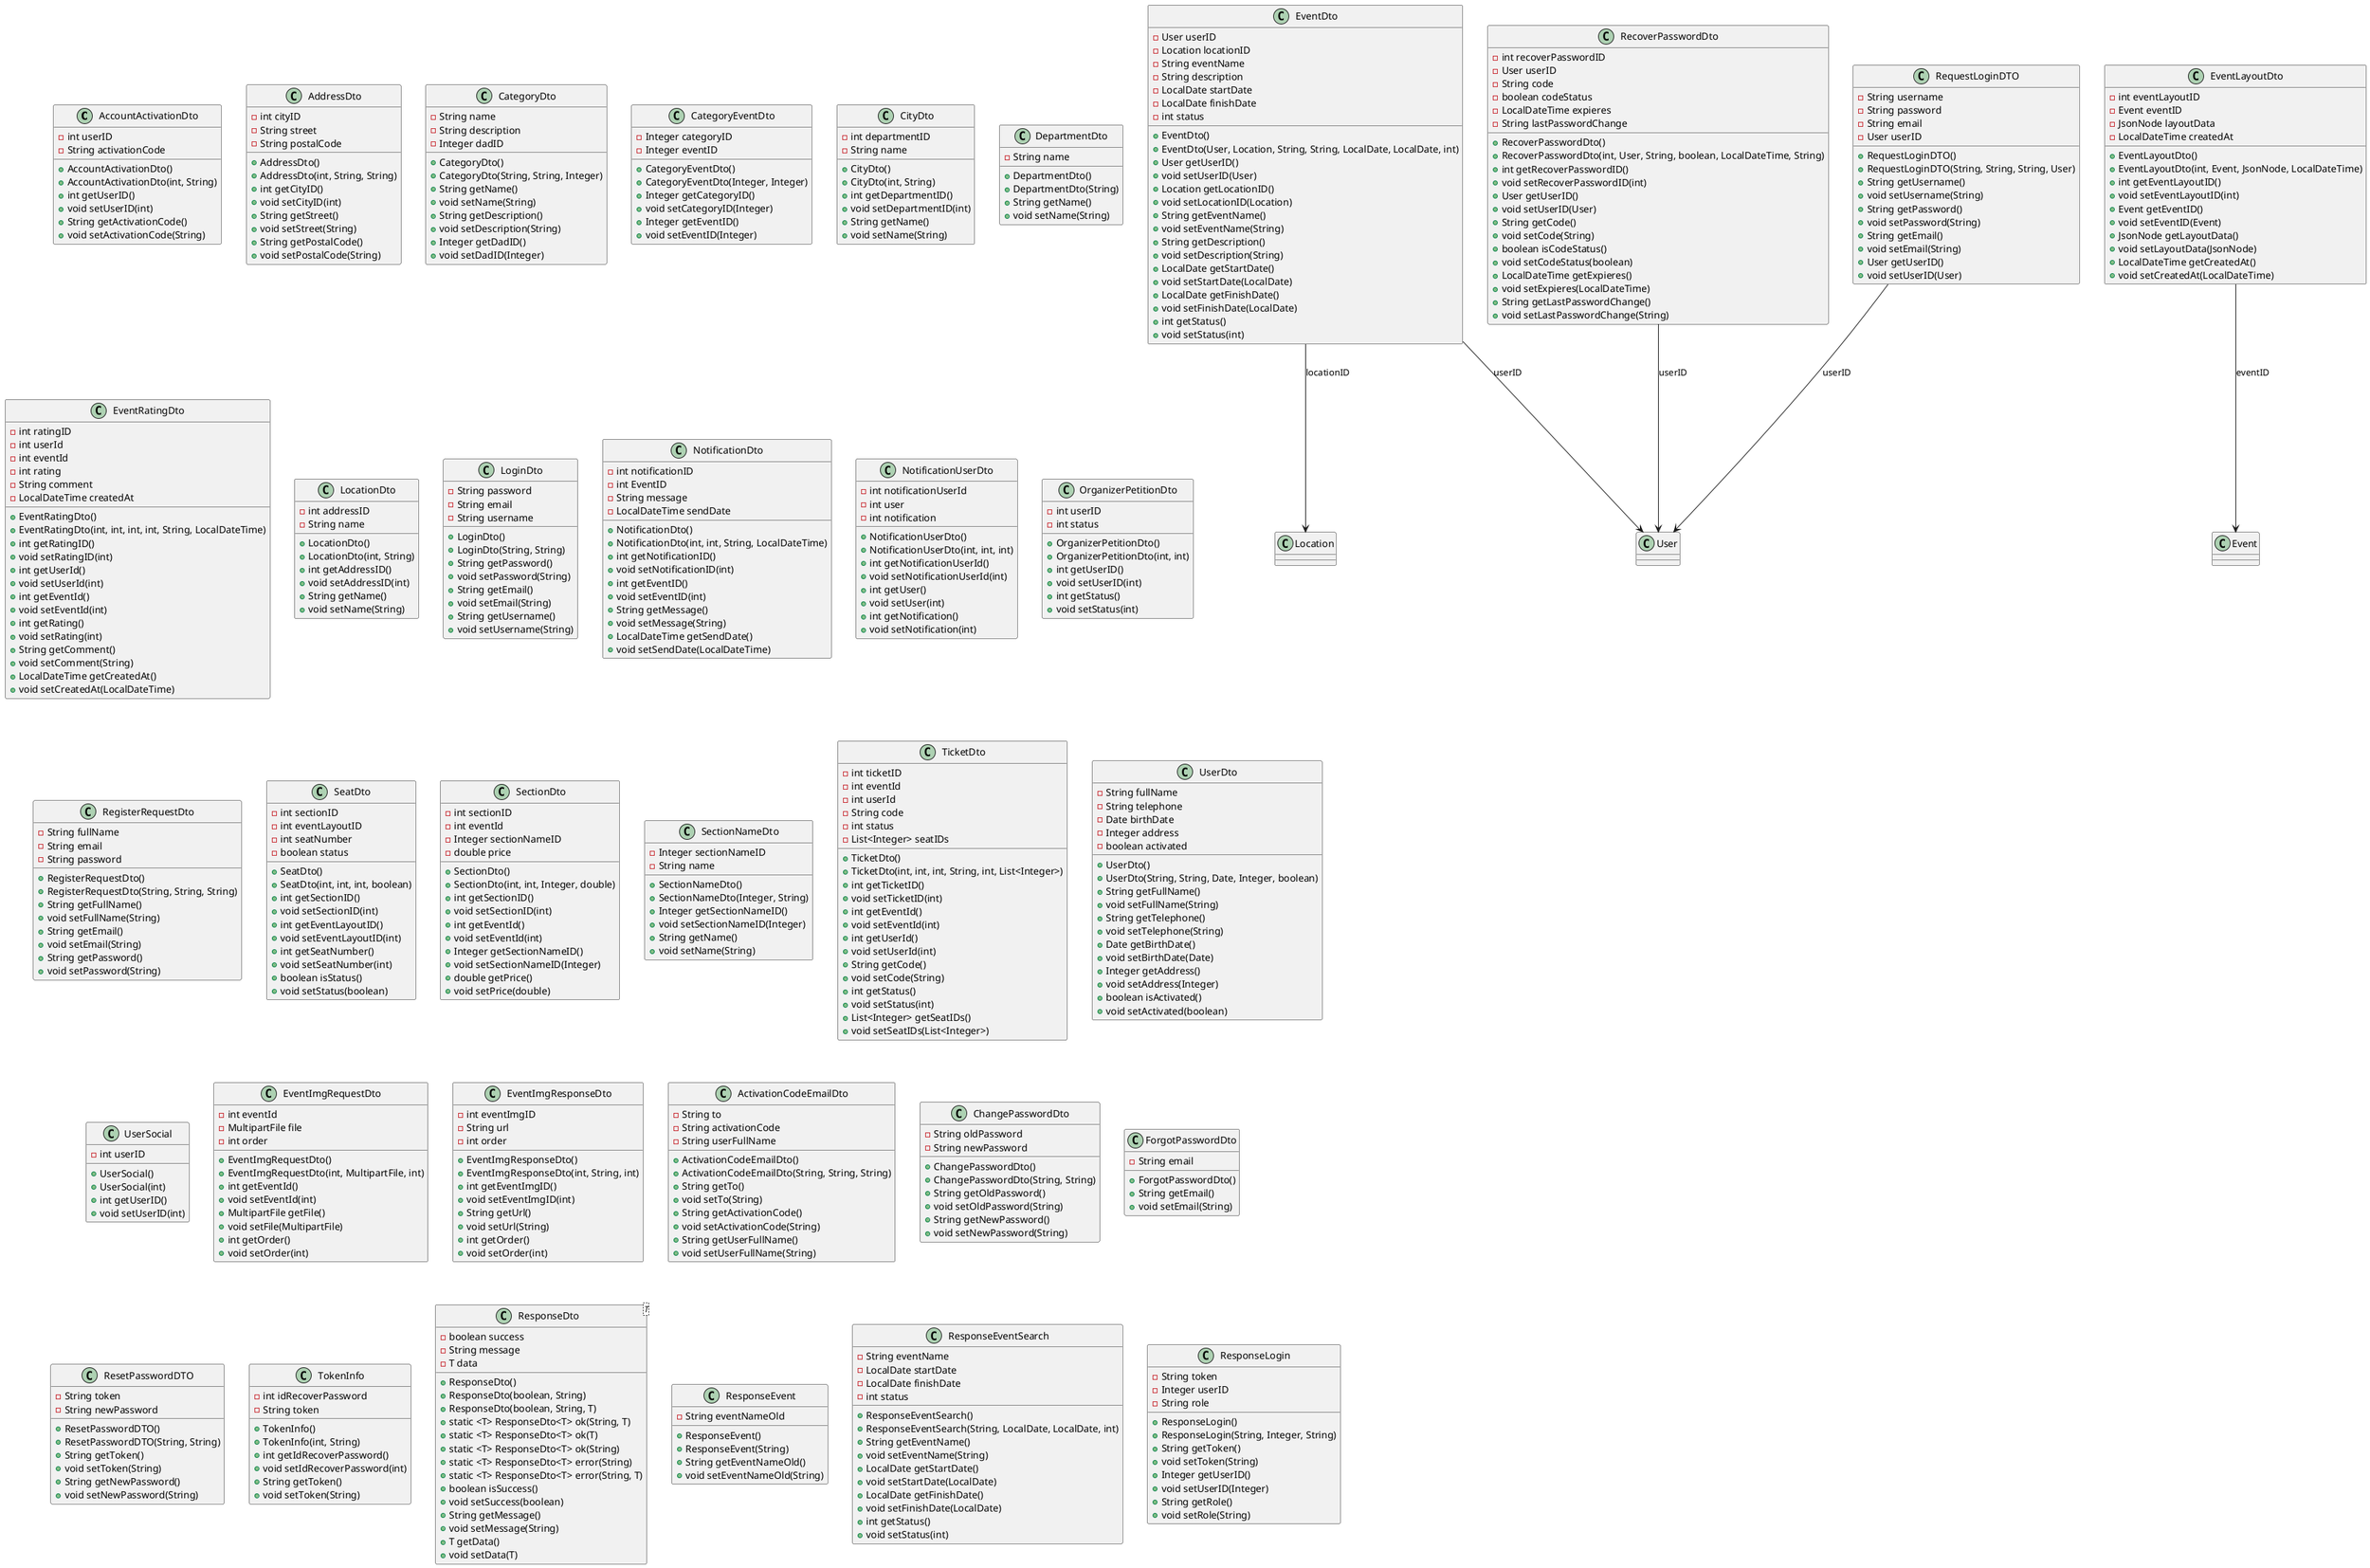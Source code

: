 @startuml Complete DTO Class Diagram

class AccountActivationDto {
    - int userID
    - String activationCode
    + AccountActivationDto()
    + AccountActivationDto(int, String)
    + int getUserID()
    + void setUserID(int)
    + String getActivationCode()
    + void setActivationCode(String)
}

class AddressDto {
    - int cityID
    - String street
    - String postalCode
    + AddressDto()
    + AddressDto(int, String, String)
    + int getCityID()
    + void setCityID(int)
    + String getStreet()
    + void setStreet(String)
    + String getPostalCode()
    + void setPostalCode(String)
}

class CategoryDto {
    - String name
    - String description
    - Integer dadID
    + CategoryDto()
    + CategoryDto(String, String, Integer)
    + String getName()
    + void setName(String)
    + String getDescription()
    + void setDescription(String)
    + Integer getDadID()
    + void setDadID(Integer)
}

class CategoryEventDto {
    - Integer categoryID
    - Integer eventID
    + CategoryEventDto()
    + CategoryEventDto(Integer, Integer)
    + Integer getCategoryID()
    + void setCategoryID(Integer)
    + Integer getEventID()
    + void setEventID(Integer)
}

class CityDto {
    - int departmentID
    - String name
    + CityDto()
    + CityDto(int, String)
    + int getDepartmentID()
    + void setDepartmentID(int)
    + String getName()
    + void setName(String)
}

class DepartmentDto {
    - String name
    + DepartmentDto()
    + DepartmentDto(String)
    + String getName()
    + void setName(String)
}

class EventDto {
    - User userID
    - Location locationID
    - String eventName
    - String description
    - LocalDate startDate
    - LocalDate finishDate
    - int status
    + EventDto()
    + EventDto(User, Location, String, String, LocalDate, LocalDate, int)
    + User getUserID()
    + void setUserID(User)
    + Location getLocationID()
    + void setLocationID(Location)
    + String getEventName()
    + void setEventName(String)
    + String getDescription()
    + void setDescription(String)
    + LocalDate getStartDate()
    + void setStartDate(LocalDate)
    + LocalDate getFinishDate()
    + void setFinishDate(LocalDate)
    + int getStatus()
    + void setStatus(int)
}

class EventLayoutDto {
    - int eventLayoutID
    - Event eventID
    - JsonNode layoutData
    - LocalDateTime createdAt
    + EventLayoutDto()
    + EventLayoutDto(int, Event, JsonNode, LocalDateTime)
    + int getEventLayoutID()
    + void setEventLayoutID(int)
    + Event getEventID()
    + void setEventID(Event)
    + JsonNode getLayoutData()
    + void setLayoutData(JsonNode)
    + LocalDateTime getCreatedAt()
    + void setCreatedAt(LocalDateTime)
}

class EventRatingDto {
    - int ratingID
    - int userId
    - int eventId
    - int rating
    - String comment
    - LocalDateTime createdAt
    + EventRatingDto()
    + EventRatingDto(int, int, int, int, String, LocalDateTime)
    + int getRatingID()
    + void setRatingID(int)
    + int getUserId()
    + void setUserId(int)
    + int getEventId()
    + void setEventId(int)
    + int getRating()
    + void setRating(int)
    + String getComment()
    + void setComment(String)
    + LocalDateTime getCreatedAt()
    + void setCreatedAt(LocalDateTime)
}

class LocationDto {
    - int addressID
    - String name
    + LocationDto()
    + LocationDto(int, String)
    + int getAddressID()
    + void setAddressID(int)
    + String getName()
    + void setName(String)
}

class LoginDto {
    - String password
    - String email
    - String username
    + LoginDto()
    + LoginDto(String, String)
    + String getPassword()
    + void setPassword(String)
    + String getEmail()
    + void setEmail(String)
    + String getUsername()
    + void setUsername(String)
}

class NotificationDto {
    - int notificationID
    - int EventID
    - String message
    - LocalDateTime sendDate
    + NotificationDto()
    + NotificationDto(int, int, String, LocalDateTime)
    + int getNotificationID()
    + void setNotificationID(int)
    + int getEventID()
    + void setEventID(int)
    + String getMessage()
    + void setMessage(String)
    + LocalDateTime getSendDate()
    + void setSendDate(LocalDateTime)
}

class NotificationUserDto {
    - int notificationUserId
    - int user
    - int notification
    + NotificationUserDto()
    + NotificationUserDto(int, int, int)
    + int getNotificationUserId()
    + void setNotificationUserId(int)
    + int getUser()
    + void setUser(int)
    + int getNotification()
    + void setNotification(int)
}

class OrganizerPetitionDto {
    - int userID
    - int status
    + OrganizerPetitionDto()
    + OrganizerPetitionDto(int, int)
    + int getUserID()
    + void setUserID(int)
    + int getStatus()
    + void setStatus(int)
}

class RecoverPasswordDto {
    - int recoverPasswordID
    - User userID
    - String code
    - boolean codeStatus
    - LocalDateTime expieres
    - String lastPasswordChange
    + RecoverPasswordDto()
    + RecoverPasswordDto(int, User, String, boolean, LocalDateTime, String)
    + int getRecoverPasswordID()
    + void setRecoverPasswordID(int)
    + User getUserID()
    + void setUserID(User)
    + String getCode()
    + void setCode(String)
    + boolean isCodeStatus()
    + void setCodeStatus(boolean)
    + LocalDateTime getExpieres()
    + void setExpieres(LocalDateTime)
    + String getLastPasswordChange()
    + void setLastPasswordChange(String)
}

class RegisterRequestDto {
    - String fullName
    - String email
    - String password
    + RegisterRequestDto()
    + RegisterRequestDto(String, String, String)
    + String getFullName()
    + void setFullName(String)
    + String getEmail()
    + void setEmail(String)
    + String getPassword()
    + void setPassword(String)
}

class SeatDto {
    - int sectionID
    - int eventLayoutID
    - int seatNumber
    - boolean status
    + SeatDto()
    + SeatDto(int, int, int, boolean)
    + int getSectionID()
    + void setSectionID(int)
    + int getEventLayoutID()
    + void setEventLayoutID(int)
    + int getSeatNumber()
    + void setSeatNumber(int)
    + boolean isStatus()
    + void setStatus(boolean)
}

class SectionDto {
    - int sectionID
    - int eventId
    - Integer sectionNameID
    - double price
    + SectionDto()
    + SectionDto(int, int, Integer, double)
    + int getSectionID()
    + void setSectionID(int)
    + int getEventId()
    + void setEventId(int)
    + Integer getSectionNameID()
    + void setSectionNameID(Integer)
    + double getPrice()
    + void setPrice(double)
}

class SectionNameDto {
    - Integer sectionNameID
    - String name
    + SectionNameDto()
    + SectionNameDto(Integer, String)
    + Integer getSectionNameID()
    + void setSectionNameID(Integer)
    + String getName()
    + void setName(String)
}

class TicketDto {
    - int ticketID
    - int eventId
    - int userId
    - String code
    - int status
    - List<Integer> seatIDs
    + TicketDto()
    + TicketDto(int, int, int, String, int, List<Integer>)
    + int getTicketID()
    + void setTicketID(int)
    + int getEventId()
    + void setEventId(int)
    + int getUserId()
    + void setUserId(int)
    + String getCode()
    + void setCode(String)
    + int getStatus()
    + void setStatus(int)
    + List<Integer> getSeatIDs()
    + void setSeatIDs(List<Integer>)
}

class UserDto {
    - String fullName
    - String telephone
    - Date birthDate
    - Integer address
    - boolean activated
    + UserDto()
    + UserDto(String, String, Date, Integer, boolean)
    + String getFullName()
    + void setFullName(String)
    + String getTelephone()
    + void setTelephone(String)
    + Date getBirthDate()
    + void setBirthDate(Date)
    + Integer getAddress()
    + void setAddress(Integer)
    + boolean isActivated()
    + void setActivated(boolean)
}

class UserSocial {
    - int userID
    + UserSocial()
    + UserSocial(int)
    + int getUserID()
    + void setUserID(int)
}

class EventImgRequestDto {
    - int eventId
    - MultipartFile file
    - int order
    + EventImgRequestDto()
    + EventImgRequestDto(int, MultipartFile, int)
    + int getEventId()
    + void setEventId(int)
    + MultipartFile getFile()
    + void setFile(MultipartFile)
    + int getOrder()
    + void setOrder(int)
}

class EventImgResponseDto {
    - int eventImgID
    - String url
    - int order
    + EventImgResponseDto()
    + EventImgResponseDto(int, String, int)
    + int getEventImgID()
    + void setEventImgID(int)
    + String getUrl()
    + void setUrl(String)
    + int getOrder()
    + void setOrder(int)
}

class ActivationCodeEmailDto {
    - String to
    - String activationCode
    - String userFullName
    + ActivationCodeEmailDto()
    + ActivationCodeEmailDto(String, String, String)
    + String getTo()
    + void setTo(String)
    + String getActivationCode()
    + void setActivationCode(String)
    + String getUserFullName()
    + void setUserFullName(String)
}

class ChangePasswordDto {
    - String oldPassword
    - String newPassword
    + ChangePasswordDto()
    + ChangePasswordDto(String, String)
    + String getOldPassword()
    + void setOldPassword(String)
    + String getNewPassword()
    + void setNewPassword(String)
}

class ForgotPasswordDto {
    - String email
    + ForgotPasswordDto()
    + String getEmail()
    + void setEmail(String)
}

class RequestLoginDTO {
    - String username
    - String password
    - String email
    - User userID
    + RequestLoginDTO()
    + RequestLoginDTO(String, String, String, User)
    + String getUsername()
    + void setUsername(String)
    + String getPassword()
    + void setPassword(String)
    + String getEmail()
    + void setEmail(String)
    + User getUserID()
    + void setUserID(User)
}

class ResetPasswordDTO {
    - String token
    - String newPassword
    + ResetPasswordDTO()
    + ResetPasswordDTO(String, String)
    + String getToken()
    + void setToken(String)
    + String getNewPassword()
    + void setNewPassword(String)
}

class TokenInfo {
    - int idRecoverPassword
    - String token
    + TokenInfo()
    + TokenInfo(int, String)
    + int getIdRecoverPassword()
    + void setIdRecoverPassword(int)
    + String getToken()
    + void setToken(String)
}

class ResponseDto<T> {
    - boolean success
    - String message
    - T data
    + ResponseDto()
    + ResponseDto(boolean, String)
    + ResponseDto(boolean, String, T)
    + static <T> ResponseDto<T> ok(String, T)
    + static <T> ResponseDto<T> ok(T)
    + static <T> ResponseDto<T> ok(String)
    + static <T> ResponseDto<T> error(String)
    + static <T> ResponseDto<T> error(String, T)
    + boolean isSuccess()
    + void setSuccess(boolean)
    + String getMessage()
    + void setMessage(String)
    + T getData()
    + void setData(T)
}

class ResponseEvent {
    - String eventNameOld
    + ResponseEvent()
    + ResponseEvent(String)
    + String getEventNameOld()
    + void setEventNameOld(String)
}

class ResponseEventSearch {
    - String eventName
    - LocalDate startDate
    - LocalDate finishDate
    - int status
    + ResponseEventSearch()
    + ResponseEventSearch(String, LocalDate, LocalDate, int)
    + String getEventName()
    + void setEventName(String)
    + LocalDate getStartDate()
    + void setStartDate(LocalDate)
    + LocalDate getFinishDate()
    + void setFinishDate(LocalDate)
    + int getStatus()
    + void setStatus(int)
}

class ResponseLogin {
    - String token
    - Integer userID
    - String role
    + ResponseLogin()
    + ResponseLogin(String, Integer, String)
    + String getToken()
    + void setToken(String)
    + Integer getUserID()
    + void setUserID(Integer)
    + String getRole()
    + void setRole(String)
}

' Relationships
EventDto --> User : userID
EventDto --> Location : locationID
EventLayoutDto --> Event : eventID
RecoverPasswordDto --> User : userID
RequestLoginDTO --> User : userID

@enduml